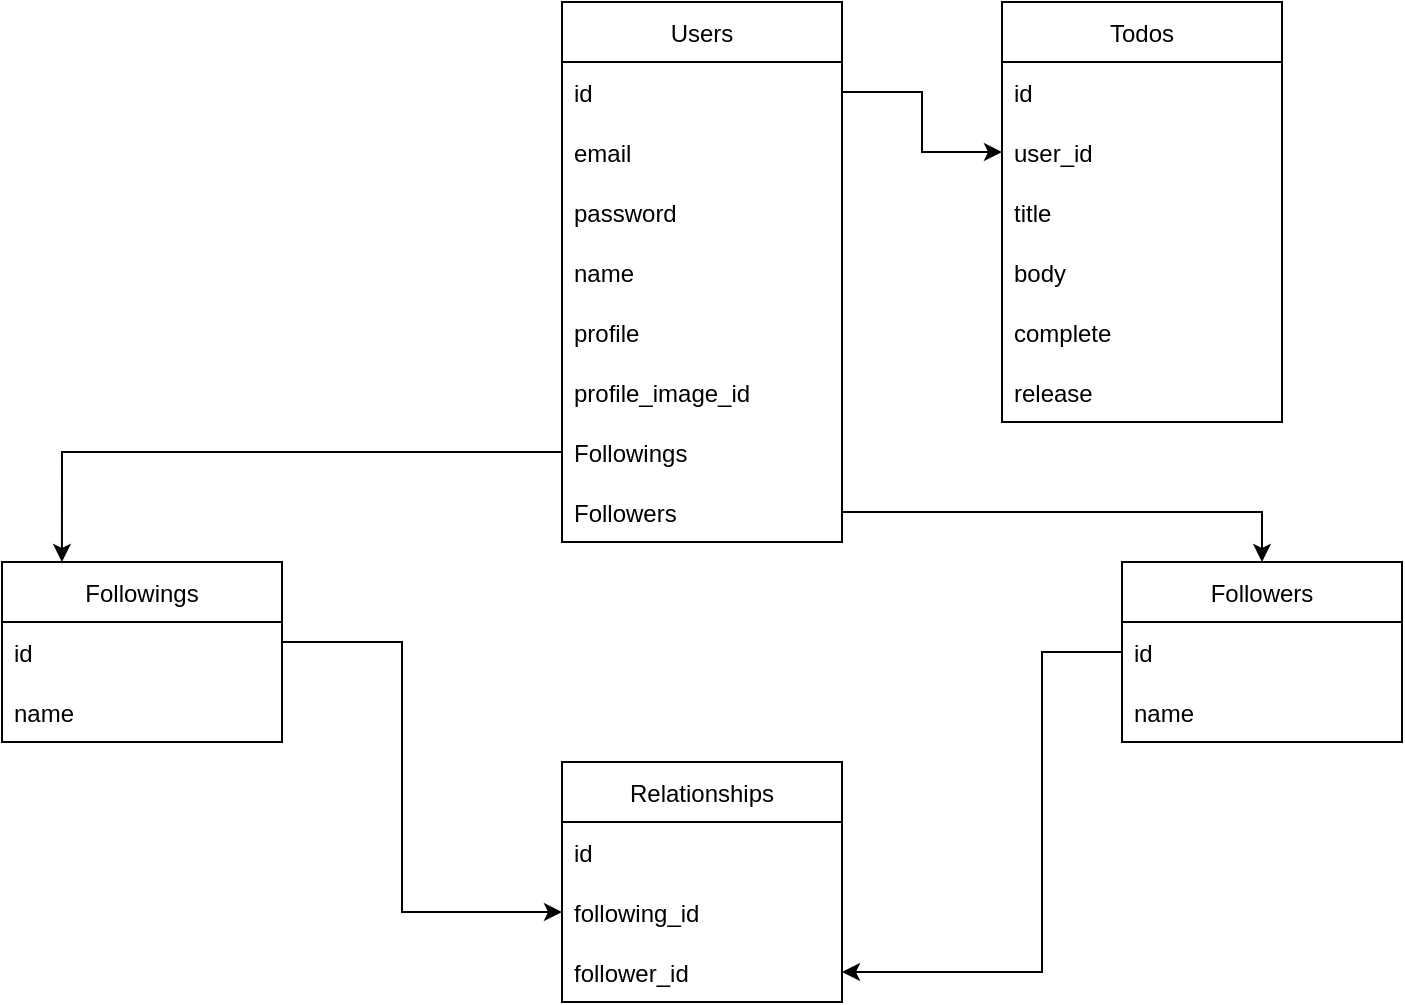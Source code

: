 <mxfile>
    <diagram id="I6itVv1yt2WvM5-60r0o" name="Page-1">
        <mxGraphModel dx="619" dy="2156" grid="1" gridSize="10" guides="1" tooltips="1" connect="1" arrows="1" fold="1" page="1" pageScale="1" pageWidth="827" pageHeight="1169" math="0" shadow="0">
            <root>
                <mxCell id="0"/>
                <mxCell id="1" parent="0"/>
                <mxCell id="fFdtBvk4z19uPVVtqB_L-25" value="Users" style="swimlane;fontStyle=0;childLayout=stackLayout;horizontal=1;startSize=30;horizontalStack=0;resizeParent=1;resizeParentMax=0;resizeLast=0;collapsible=1;marginBottom=0;" parent="1" vertex="1">
                    <mxGeometry x="320" y="-800" width="140" height="270" as="geometry"/>
                </mxCell>
                <mxCell id="fFdtBvk4z19uPVVtqB_L-56" value="id" style="text;strokeColor=none;fillColor=none;align=left;verticalAlign=middle;spacingLeft=4;spacingRight=4;overflow=hidden;points=[[0,0.5],[1,0.5]];portConstraint=eastwest;rotatable=0;" parent="fFdtBvk4z19uPVVtqB_L-25" vertex="1">
                    <mxGeometry y="30" width="140" height="30" as="geometry"/>
                </mxCell>
                <mxCell id="fFdtBvk4z19uPVVtqB_L-26" value="email" style="text;strokeColor=none;fillColor=none;align=left;verticalAlign=middle;spacingLeft=4;spacingRight=4;overflow=hidden;points=[[0,0.5],[1,0.5]];portConstraint=eastwest;rotatable=0;" parent="fFdtBvk4z19uPVVtqB_L-25" vertex="1">
                    <mxGeometry y="60" width="140" height="30" as="geometry"/>
                </mxCell>
                <mxCell id="fFdtBvk4z19uPVVtqB_L-42" value="password" style="text;strokeColor=none;fillColor=none;align=left;verticalAlign=middle;spacingLeft=4;spacingRight=4;overflow=hidden;points=[[0,0.5],[1,0.5]];portConstraint=eastwest;rotatable=0;" parent="fFdtBvk4z19uPVVtqB_L-25" vertex="1">
                    <mxGeometry y="90" width="140" height="30" as="geometry"/>
                </mxCell>
                <mxCell id="fFdtBvk4z19uPVVtqB_L-27" value="name" style="text;strokeColor=none;fillColor=none;align=left;verticalAlign=middle;spacingLeft=4;spacingRight=4;overflow=hidden;points=[[0,0.5],[1,0.5]];portConstraint=eastwest;rotatable=0;" parent="fFdtBvk4z19uPVVtqB_L-25" vertex="1">
                    <mxGeometry y="120" width="140" height="30" as="geometry"/>
                </mxCell>
                <mxCell id="fFdtBvk4z19uPVVtqB_L-29" value="profile" style="text;strokeColor=none;fillColor=none;align=left;verticalAlign=middle;spacingLeft=4;spacingRight=4;overflow=hidden;points=[[0,0.5],[1,0.5]];portConstraint=eastwest;rotatable=0;" parent="fFdtBvk4z19uPVVtqB_L-25" vertex="1">
                    <mxGeometry y="150" width="140" height="30" as="geometry"/>
                </mxCell>
                <mxCell id="fFdtBvk4z19uPVVtqB_L-28" value="profile_image_id" style="text;strokeColor=none;fillColor=none;align=left;verticalAlign=middle;spacingLeft=4;spacingRight=4;overflow=hidden;points=[[0,0.5],[1,0.5]];portConstraint=eastwest;rotatable=0;" parent="fFdtBvk4z19uPVVtqB_L-25" vertex="1">
                    <mxGeometry y="180" width="140" height="30" as="geometry"/>
                </mxCell>
                <mxCell id="fFdtBvk4z19uPVVtqB_L-60" value="Followings" style="text;strokeColor=none;fillColor=none;align=left;verticalAlign=middle;spacingLeft=4;spacingRight=4;overflow=hidden;points=[[0,0.5],[1,0.5]];portConstraint=eastwest;rotatable=0;" parent="fFdtBvk4z19uPVVtqB_L-25" vertex="1">
                    <mxGeometry y="210" width="140" height="30" as="geometry"/>
                </mxCell>
                <mxCell id="fFdtBvk4z19uPVVtqB_L-61" value="Followers" style="text;strokeColor=none;fillColor=none;align=left;verticalAlign=middle;spacingLeft=4;spacingRight=4;overflow=hidden;points=[[0,0.5],[1,0.5]];portConstraint=eastwest;rotatable=0;" parent="fFdtBvk4z19uPVVtqB_L-25" vertex="1">
                    <mxGeometry y="240" width="140" height="30" as="geometry"/>
                </mxCell>
                <mxCell id="fFdtBvk4z19uPVVtqB_L-30" value="Todos" style="swimlane;fontStyle=0;childLayout=stackLayout;horizontal=1;startSize=30;horizontalStack=0;resizeParent=1;resizeParentMax=0;resizeLast=0;collapsible=1;marginBottom=0;" parent="1" vertex="1">
                    <mxGeometry x="540" y="-800" width="140" height="210" as="geometry"/>
                </mxCell>
                <mxCell id="fFdtBvk4z19uPVVtqB_L-43" value="id" style="text;strokeColor=none;fillColor=none;align=left;verticalAlign=middle;spacingLeft=4;spacingRight=4;overflow=hidden;points=[[0,0.5],[1,0.5]];portConstraint=eastwest;rotatable=0;" parent="fFdtBvk4z19uPVVtqB_L-30" vertex="1">
                    <mxGeometry y="30" width="140" height="30" as="geometry"/>
                </mxCell>
                <mxCell id="fFdtBvk4z19uPVVtqB_L-31" value="user_id" style="text;strokeColor=none;fillColor=none;align=left;verticalAlign=middle;spacingLeft=4;spacingRight=4;overflow=hidden;points=[[0,0.5],[1,0.5]];portConstraint=eastwest;rotatable=0;" parent="fFdtBvk4z19uPVVtqB_L-30" vertex="1">
                    <mxGeometry y="60" width="140" height="30" as="geometry"/>
                </mxCell>
                <mxCell id="fFdtBvk4z19uPVVtqB_L-33" value="title" style="text;strokeColor=none;fillColor=none;align=left;verticalAlign=middle;spacingLeft=4;spacingRight=4;overflow=hidden;points=[[0,0.5],[1,0.5]];portConstraint=eastwest;rotatable=0;" parent="fFdtBvk4z19uPVVtqB_L-30" vertex="1">
                    <mxGeometry y="90" width="140" height="30" as="geometry"/>
                </mxCell>
                <mxCell id="fFdtBvk4z19uPVVtqB_L-32" value="body" style="text;strokeColor=none;fillColor=none;align=left;verticalAlign=middle;spacingLeft=4;spacingRight=4;overflow=hidden;points=[[0,0.5],[1,0.5]];portConstraint=eastwest;rotatable=0;" parent="fFdtBvk4z19uPVVtqB_L-30" vertex="1">
                    <mxGeometry y="120" width="140" height="30" as="geometry"/>
                </mxCell>
                <mxCell id="fFdtBvk4z19uPVVtqB_L-34" value="complete" style="text;strokeColor=none;fillColor=none;align=left;verticalAlign=middle;spacingLeft=4;spacingRight=4;overflow=hidden;points=[[0,0.5],[1,0.5]];portConstraint=eastwest;rotatable=0;" parent="fFdtBvk4z19uPVVtqB_L-30" vertex="1">
                    <mxGeometry y="150" width="140" height="30" as="geometry"/>
                </mxCell>
                <mxCell id="fFdtBvk4z19uPVVtqB_L-35" value="release" style="text;strokeColor=none;fillColor=none;align=left;verticalAlign=middle;spacingLeft=4;spacingRight=4;overflow=hidden;points=[[0,0.5],[1,0.5]];portConstraint=eastwest;rotatable=0;" parent="fFdtBvk4z19uPVVtqB_L-30" vertex="1">
                    <mxGeometry y="180" width="140" height="30" as="geometry"/>
                </mxCell>
                <mxCell id="fFdtBvk4z19uPVVtqB_L-36" value="Relationships" style="swimlane;fontStyle=0;childLayout=stackLayout;horizontal=1;startSize=30;horizontalStack=0;resizeParent=1;resizeParentMax=0;resizeLast=0;collapsible=1;marginBottom=0;" parent="1" vertex="1">
                    <mxGeometry x="320" y="-420" width="140" height="120" as="geometry"/>
                </mxCell>
                <mxCell id="fFdtBvk4z19uPVVtqB_L-37" value="id" style="text;strokeColor=none;fillColor=none;align=left;verticalAlign=middle;spacingLeft=4;spacingRight=4;overflow=hidden;points=[[0,0.5],[1,0.5]];portConstraint=eastwest;rotatable=0;" parent="fFdtBvk4z19uPVVtqB_L-36" vertex="1">
                    <mxGeometry y="30" width="140" height="30" as="geometry"/>
                </mxCell>
                <mxCell id="fFdtBvk4z19uPVVtqB_L-38" value="following_id" style="text;strokeColor=none;fillColor=none;align=left;verticalAlign=middle;spacingLeft=4;spacingRight=4;overflow=hidden;points=[[0,0.5],[1,0.5]];portConstraint=eastwest;rotatable=0;" parent="fFdtBvk4z19uPVVtqB_L-36" vertex="1">
                    <mxGeometry y="60" width="140" height="30" as="geometry"/>
                </mxCell>
                <mxCell id="fFdtBvk4z19uPVVtqB_L-39" value="follower_id" style="text;strokeColor=none;fillColor=none;align=left;verticalAlign=middle;spacingLeft=4;spacingRight=4;overflow=hidden;points=[[0,0.5],[1,0.5]];portConstraint=eastwest;rotatable=0;" parent="fFdtBvk4z19uPVVtqB_L-36" vertex="1">
                    <mxGeometry y="90" width="140" height="30" as="geometry"/>
                </mxCell>
                <mxCell id="fFdtBvk4z19uPVVtqB_L-44" value="Followings" style="swimlane;fontStyle=0;childLayout=stackLayout;horizontal=1;startSize=30;horizontalStack=0;resizeParent=1;resizeParentMax=0;resizeLast=0;collapsible=1;marginBottom=0;" parent="1" vertex="1">
                    <mxGeometry x="40" y="-520" width="140" height="90" as="geometry"/>
                </mxCell>
                <mxCell id="fFdtBvk4z19uPVVtqB_L-45" value="id" style="text;strokeColor=none;fillColor=none;align=left;verticalAlign=middle;spacingLeft=4;spacingRight=4;overflow=hidden;points=[[0,0.5],[1,0.5]];portConstraint=eastwest;rotatable=0;" parent="fFdtBvk4z19uPVVtqB_L-44" vertex="1">
                    <mxGeometry y="30" width="140" height="30" as="geometry"/>
                </mxCell>
                <mxCell id="fFdtBvk4z19uPVVtqB_L-47" value="name" style="text;strokeColor=none;fillColor=none;align=left;verticalAlign=middle;spacingLeft=4;spacingRight=4;overflow=hidden;points=[[0,0.5],[1,0.5]];portConstraint=eastwest;rotatable=0;" parent="fFdtBvk4z19uPVVtqB_L-44" vertex="1">
                    <mxGeometry y="60" width="140" height="30" as="geometry"/>
                </mxCell>
                <mxCell id="fFdtBvk4z19uPVVtqB_L-50" value="Followers" style="swimlane;fontStyle=0;childLayout=stackLayout;horizontal=1;startSize=30;horizontalStack=0;resizeParent=1;resizeParentMax=0;resizeLast=0;collapsible=1;marginBottom=0;" parent="1" vertex="1">
                    <mxGeometry x="600" y="-520" width="140" height="90" as="geometry"/>
                </mxCell>
                <mxCell id="fFdtBvk4z19uPVVtqB_L-51" value="id" style="text;strokeColor=none;fillColor=none;align=left;verticalAlign=middle;spacingLeft=4;spacingRight=4;overflow=hidden;points=[[0,0.5],[1,0.5]];portConstraint=eastwest;rotatable=0;" parent="fFdtBvk4z19uPVVtqB_L-50" vertex="1">
                    <mxGeometry y="30" width="140" height="30" as="geometry"/>
                </mxCell>
                <mxCell id="fFdtBvk4z19uPVVtqB_L-53" value="name" style="text;strokeColor=none;fillColor=none;align=left;verticalAlign=middle;spacingLeft=4;spacingRight=4;overflow=hidden;points=[[0,0.5],[1,0.5]];portConstraint=eastwest;rotatable=0;" parent="fFdtBvk4z19uPVVtqB_L-50" vertex="1">
                    <mxGeometry y="60" width="140" height="30" as="geometry"/>
                </mxCell>
                <mxCell id="fFdtBvk4z19uPVVtqB_L-57" style="edgeStyle=orthogonalEdgeStyle;rounded=0;orthogonalLoop=1;jettySize=auto;html=1;entryX=0;entryY=0.5;entryDx=0;entryDy=0;" parent="1" source="fFdtBvk4z19uPVVtqB_L-56" target="fFdtBvk4z19uPVVtqB_L-31" edge="1">
                    <mxGeometry relative="1" as="geometry"/>
                </mxCell>
                <mxCell id="fFdtBvk4z19uPVVtqB_L-58" style="edgeStyle=orthogonalEdgeStyle;rounded=0;orthogonalLoop=1;jettySize=auto;html=1;exitX=1;exitY=0.5;exitDx=0;exitDy=0;entryX=0;entryY=0.5;entryDx=0;entryDy=0;" parent="1" source="fFdtBvk4z19uPVVtqB_L-45" target="fFdtBvk4z19uPVVtqB_L-38" edge="1">
                    <mxGeometry relative="1" as="geometry">
                        <Array as="points">
                            <mxPoint x="180" y="-480"/>
                            <mxPoint x="240" y="-480"/>
                            <mxPoint x="240" y="-345"/>
                        </Array>
                    </mxGeometry>
                </mxCell>
                <mxCell id="fFdtBvk4z19uPVVtqB_L-59" style="edgeStyle=orthogonalEdgeStyle;rounded=0;orthogonalLoop=1;jettySize=auto;html=1;entryX=1;entryY=0.5;entryDx=0;entryDy=0;" parent="1" source="fFdtBvk4z19uPVVtqB_L-51" target="fFdtBvk4z19uPVVtqB_L-39" edge="1">
                    <mxGeometry relative="1" as="geometry">
                        <mxPoint x="317" y="-351" as="targetPoint"/>
                        <Array as="points">
                            <mxPoint x="560" y="-475"/>
                            <mxPoint x="560" y="-315"/>
                        </Array>
                    </mxGeometry>
                </mxCell>
                <mxCell id="fFdtBvk4z19uPVVtqB_L-62" style="edgeStyle=orthogonalEdgeStyle;rounded=0;orthogonalLoop=1;jettySize=auto;html=1;entryX=0.214;entryY=0;entryDx=0;entryDy=0;entryPerimeter=0;" parent="1" source="fFdtBvk4z19uPVVtqB_L-60" target="fFdtBvk4z19uPVVtqB_L-44" edge="1">
                    <mxGeometry relative="1" as="geometry">
                        <mxPoint x="300" y="-450" as="targetPoint"/>
                    </mxGeometry>
                </mxCell>
                <mxCell id="fFdtBvk4z19uPVVtqB_L-63" style="edgeStyle=orthogonalEdgeStyle;rounded=0;orthogonalLoop=1;jettySize=auto;html=1;entryX=0.5;entryY=0;entryDx=0;entryDy=0;" parent="1" source="fFdtBvk4z19uPVVtqB_L-61" target="fFdtBvk4z19uPVVtqB_L-50" edge="1">
                    <mxGeometry relative="1" as="geometry"/>
                </mxCell>
            </root>
        </mxGraphModel>
    </diagram>
</mxfile>